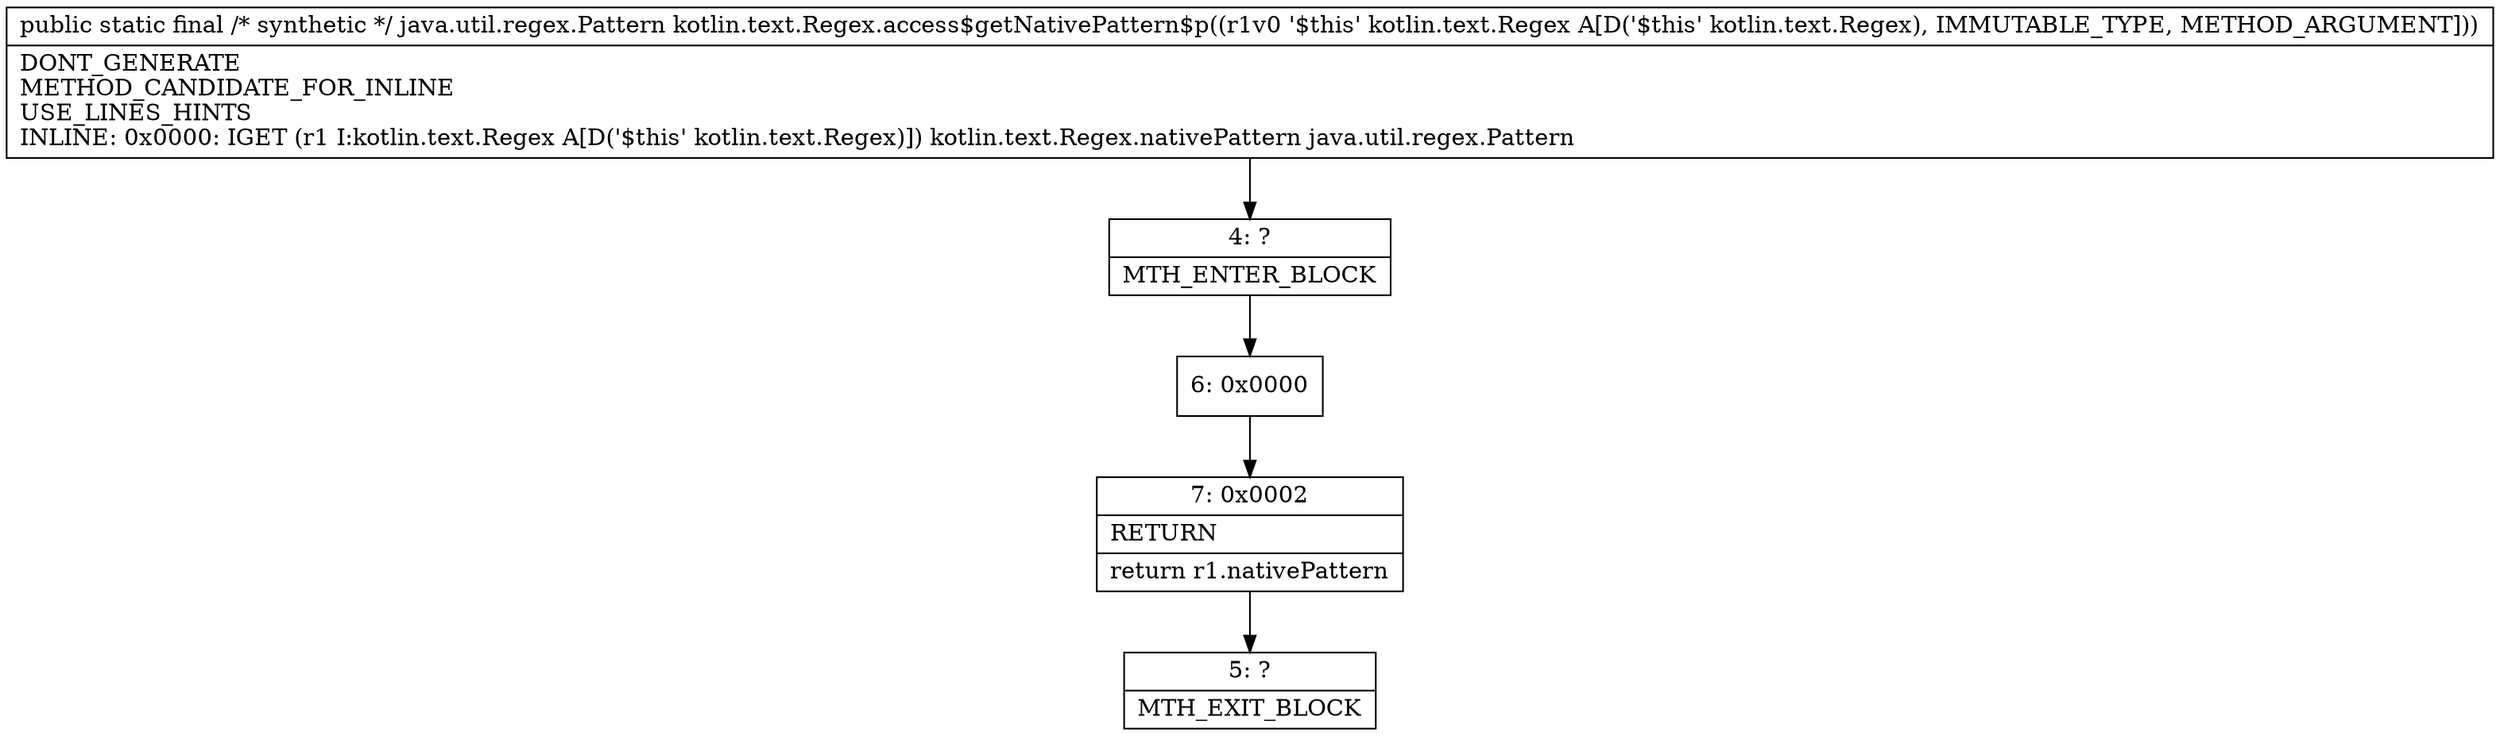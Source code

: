 digraph "CFG forkotlin.text.Regex.access$getNativePattern$p(Lkotlin\/text\/Regex;)Ljava\/util\/regex\/Pattern;" {
Node_4 [shape=record,label="{4\:\ ?|MTH_ENTER_BLOCK\l}"];
Node_6 [shape=record,label="{6\:\ 0x0000}"];
Node_7 [shape=record,label="{7\:\ 0x0002|RETURN\l|return r1.nativePattern\l}"];
Node_5 [shape=record,label="{5\:\ ?|MTH_EXIT_BLOCK\l}"];
MethodNode[shape=record,label="{public static final \/* synthetic *\/ java.util.regex.Pattern kotlin.text.Regex.access$getNativePattern$p((r1v0 '$this' kotlin.text.Regex A[D('$this' kotlin.text.Regex), IMMUTABLE_TYPE, METHOD_ARGUMENT]))  | DONT_GENERATE\lMETHOD_CANDIDATE_FOR_INLINE\lUSE_LINES_HINTS\lINLINE: 0x0000: IGET  (r1 I:kotlin.text.Regex A[D('$this' kotlin.text.Regex)]) kotlin.text.Regex.nativePattern java.util.regex.Pattern\l}"];
MethodNode -> Node_4;Node_4 -> Node_6;
Node_6 -> Node_7;
Node_7 -> Node_5;
}

